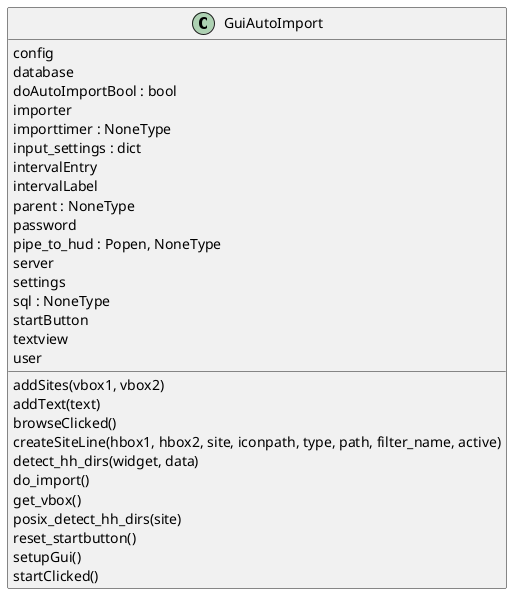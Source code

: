 @startuml classes
set namespaceSeparator none
class "GuiAutoImport" as GuiAutoImport.GuiAutoImport {
  config
  database
  doAutoImportBool : bool
  importer
  importtimer : NoneType
  input_settings : dict
  intervalEntry
  intervalLabel
  parent : NoneType
  password
  pipe_to_hud : Popen, NoneType
  server
  settings
  sql : NoneType
  startButton
  textview
  user
  addSites(vbox1, vbox2)
  addText(text)
  browseClicked()
  createSiteLine(hbox1, hbox2, site, iconpath, type, path, filter_name, active)
  detect_hh_dirs(widget, data)
  do_import()
  get_vbox()
  posix_detect_hh_dirs(site)
  reset_startbutton()
  setupGui()
  startClicked()
}
@enduml
